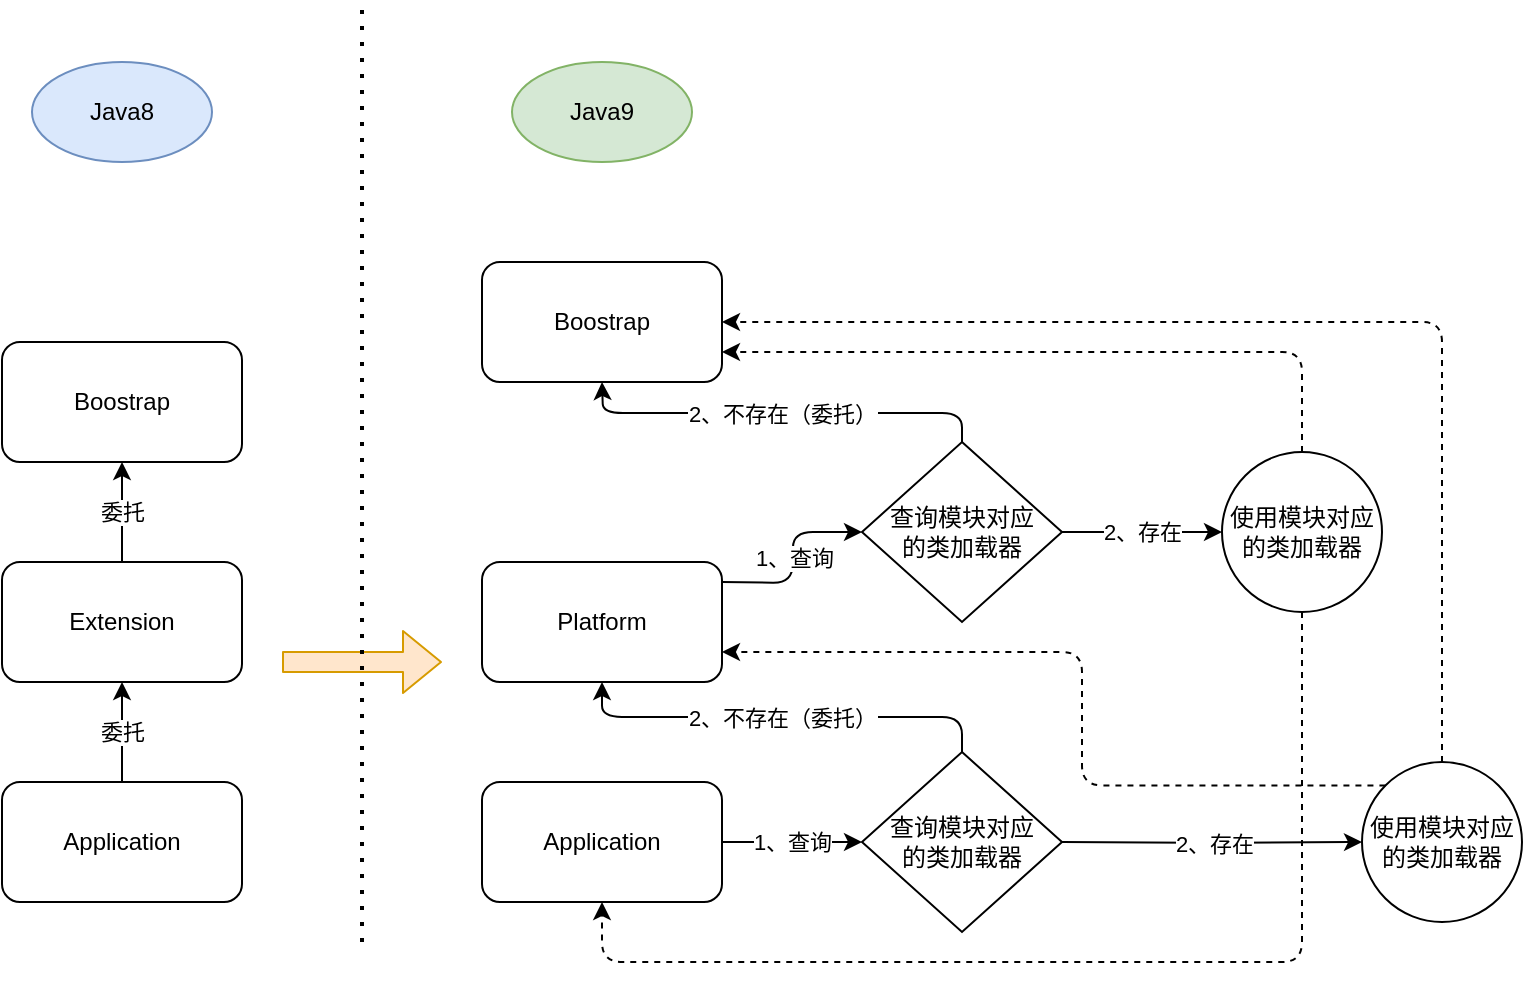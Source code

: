 <mxfile version="24.4.8" type="device">
  <diagram name="第 1 页" id="CqBlaiTUsQ3VlTrL-i-s">
    <mxGraphModel dx="901" dy="1843" grid="1" gridSize="10" guides="1" tooltips="1" connect="1" arrows="1" fold="1" page="1" pageScale="1" pageWidth="827" pageHeight="1169" math="0" shadow="0">
      <root>
        <mxCell id="0" />
        <mxCell id="1" parent="0" />
        <mxCell id="r2jd6xqE1rfQOluc57-F-1" value="Application" style="rounded=1;whiteSpace=wrap;html=1;" vertex="1" parent="1">
          <mxGeometry y="200" width="120" height="60" as="geometry" />
        </mxCell>
        <mxCell id="r2jd6xqE1rfQOluc57-F-2" value="Extension" style="rounded=1;whiteSpace=wrap;html=1;" vertex="1" parent="1">
          <mxGeometry y="90" width="120" height="60" as="geometry" />
        </mxCell>
        <mxCell id="r2jd6xqE1rfQOluc57-F-3" value="Boostrap" style="rounded=1;whiteSpace=wrap;html=1;" vertex="1" parent="1">
          <mxGeometry y="-20" width="120" height="60" as="geometry" />
        </mxCell>
        <mxCell id="r2jd6xqE1rfQOluc57-F-4" value="委托" style="endArrow=classic;html=1;entryX=0.5;entryY=1;entryDx=0;entryDy=0;exitX=0.5;exitY=0;exitDx=0;exitDy=0;" edge="1" parent="1" source="r2jd6xqE1rfQOluc57-F-1" target="r2jd6xqE1rfQOluc57-F-2">
          <mxGeometry width="50" height="50" relative="1" as="geometry">
            <mxPoint x="40" y="210" as="sourcePoint" />
            <mxPoint x="90" y="160" as="targetPoint" />
          </mxGeometry>
        </mxCell>
        <mxCell id="r2jd6xqE1rfQOluc57-F-5" value="委托" style="endArrow=classic;html=1;exitX=0.5;exitY=0;exitDx=0;exitDy=0;entryX=0.5;entryY=1;entryDx=0;entryDy=0;" edge="1" parent="1" source="r2jd6xqE1rfQOluc57-F-2" target="r2jd6xqE1rfQOluc57-F-3">
          <mxGeometry width="50" height="50" relative="1" as="geometry">
            <mxPoint x="30" y="40" as="sourcePoint" />
            <mxPoint x="80" y="-10" as="targetPoint" />
          </mxGeometry>
        </mxCell>
        <mxCell id="r2jd6xqE1rfQOluc57-F-6" value="Application" style="rounded=1;whiteSpace=wrap;html=1;" vertex="1" parent="1">
          <mxGeometry x="240" y="200" width="120" height="60" as="geometry" />
        </mxCell>
        <mxCell id="r2jd6xqE1rfQOluc57-F-7" value="Platform" style="rounded=1;whiteSpace=wrap;html=1;" vertex="1" parent="1">
          <mxGeometry x="240" y="90" width="120" height="60" as="geometry" />
        </mxCell>
        <mxCell id="r2jd6xqE1rfQOluc57-F-8" value="Boostrap" style="rounded=1;whiteSpace=wrap;html=1;" vertex="1" parent="1">
          <mxGeometry x="240" y="-60" width="120" height="60" as="geometry" />
        </mxCell>
        <mxCell id="r2jd6xqE1rfQOluc57-F-9" value="1、查询" style="endArrow=classic;html=1;entryX=0;entryY=0.5;entryDx=0;entryDy=0;exitX=1;exitY=0.5;exitDx=0;exitDy=0;" edge="1" parent="1" source="r2jd6xqE1rfQOluc57-F-6" target="r2jd6xqE1rfQOluc57-F-10">
          <mxGeometry width="50" height="50" relative="1" as="geometry">
            <mxPoint x="280" y="210" as="sourcePoint" />
            <mxPoint x="330" y="160" as="targetPoint" />
          </mxGeometry>
        </mxCell>
        <mxCell id="r2jd6xqE1rfQOluc57-F-10" value="查询模块对应&lt;br&gt;的类加载器" style="rhombus;whiteSpace=wrap;html=1;" vertex="1" parent="1">
          <mxGeometry x="430" y="185" width="100" height="90" as="geometry" />
        </mxCell>
        <mxCell id="r2jd6xqE1rfQOluc57-F-11" value="2、不存在（委托）" style="endArrow=classic;html=1;exitX=0.5;exitY=0;exitDx=0;exitDy=0;entryX=0.5;entryY=1;entryDx=0;entryDy=0;edgeStyle=orthogonalEdgeStyle;" edge="1" parent="1" source="r2jd6xqE1rfQOluc57-F-10" target="r2jd6xqE1rfQOluc57-F-7">
          <mxGeometry width="50" height="50" relative="1" as="geometry">
            <mxPoint x="470" y="180" as="sourcePoint" />
            <mxPoint x="520" y="130" as="targetPoint" />
          </mxGeometry>
        </mxCell>
        <mxCell id="r2jd6xqE1rfQOluc57-F-12" value="使用模块对应的类加载器" style="ellipse;whiteSpace=wrap;html=1;aspect=fixed;" vertex="1" parent="1">
          <mxGeometry x="680" y="190" width="80" height="80" as="geometry" />
        </mxCell>
        <mxCell id="r2jd6xqE1rfQOluc57-F-13" value="2、存在" style="endArrow=classic;html=1;entryX=0;entryY=0.5;entryDx=0;entryDy=0;edgeStyle=orthogonalEdgeStyle;" edge="1" parent="1" target="r2jd6xqE1rfQOluc57-F-12">
          <mxGeometry width="50" height="50" relative="1" as="geometry">
            <mxPoint x="530" y="230" as="sourcePoint" />
            <mxPoint x="580" y="180" as="targetPoint" />
          </mxGeometry>
        </mxCell>
        <mxCell id="r2jd6xqE1rfQOluc57-F-14" value="" style="endArrow=classic;html=1;exitX=0;exitY=0;exitDx=0;exitDy=0;entryX=1;entryY=0.75;entryDx=0;entryDy=0;edgeStyle=orthogonalEdgeStyle;dashed=1;" edge="1" parent="1" source="r2jd6xqE1rfQOluc57-F-12" target="r2jd6xqE1rfQOluc57-F-7">
          <mxGeometry width="50" height="50" relative="1" as="geometry">
            <mxPoint x="620" y="130" as="sourcePoint" />
            <mxPoint x="670" y="80" as="targetPoint" />
            <Array as="points">
              <mxPoint x="540" y="202" />
              <mxPoint x="540" y="135" />
            </Array>
          </mxGeometry>
        </mxCell>
        <mxCell id="r2jd6xqE1rfQOluc57-F-15" value="" style="endArrow=classic;html=1;dashed=1;exitX=0.5;exitY=0;exitDx=0;exitDy=0;entryX=1;entryY=0.5;entryDx=0;entryDy=0;edgeStyle=orthogonalEdgeStyle;" edge="1" parent="1" source="r2jd6xqE1rfQOluc57-F-12" target="r2jd6xqE1rfQOluc57-F-8">
          <mxGeometry width="50" height="50" relative="1" as="geometry">
            <mxPoint x="520" y="30" as="sourcePoint" />
            <mxPoint x="570" y="-20" as="targetPoint" />
          </mxGeometry>
        </mxCell>
        <mxCell id="r2jd6xqE1rfQOluc57-F-16" value="1、查询" style="endArrow=classic;html=1;entryX=0;entryY=0.5;entryDx=0;entryDy=0;exitX=1;exitY=0.5;exitDx=0;exitDy=0;edgeStyle=orthogonalEdgeStyle;" edge="1" parent="1" target="r2jd6xqE1rfQOluc57-F-17">
          <mxGeometry width="50" height="50" relative="1" as="geometry">
            <mxPoint x="360" y="100" as="sourcePoint" />
            <mxPoint x="330" y="30" as="targetPoint" />
          </mxGeometry>
        </mxCell>
        <mxCell id="r2jd6xqE1rfQOluc57-F-17" value="查询模块对应&lt;br&gt;的类加载器" style="rhombus;whiteSpace=wrap;html=1;" vertex="1" parent="1">
          <mxGeometry x="430" y="30" width="100" height="90" as="geometry" />
        </mxCell>
        <mxCell id="r2jd6xqE1rfQOluc57-F-18" value="2、不存在（委托）" style="endArrow=classic;html=1;exitX=0.5;exitY=0;exitDx=0;exitDy=0;edgeStyle=orthogonalEdgeStyle;" edge="1" parent="1" source="r2jd6xqE1rfQOluc57-F-17">
          <mxGeometry width="50" height="50" relative="1" as="geometry">
            <mxPoint x="480" y="15" as="sourcePoint" />
            <mxPoint x="300" as="targetPoint" />
          </mxGeometry>
        </mxCell>
        <mxCell id="r2jd6xqE1rfQOluc57-F-19" value="使用模块对应的类加载器" style="ellipse;whiteSpace=wrap;html=1;aspect=fixed;" vertex="1" parent="1">
          <mxGeometry x="610" y="35" width="80" height="80" as="geometry" />
        </mxCell>
        <mxCell id="r2jd6xqE1rfQOluc57-F-20" value="2、存在" style="endArrow=classic;html=1;entryX=0;entryY=0.5;entryDx=0;entryDy=0;edgeStyle=orthogonalEdgeStyle;exitX=1;exitY=0.5;exitDx=0;exitDy=0;" edge="1" parent="1" source="r2jd6xqE1rfQOluc57-F-17" target="r2jd6xqE1rfQOluc57-F-19">
          <mxGeometry width="50" height="50" relative="1" as="geometry">
            <mxPoint x="530" y="100" as="sourcePoint" />
            <mxPoint x="580" y="50" as="targetPoint" />
          </mxGeometry>
        </mxCell>
        <mxCell id="r2jd6xqE1rfQOluc57-F-21" value="" style="endArrow=classic;html=1;dashed=1;exitX=0.5;exitY=0;exitDx=0;exitDy=0;entryX=1;entryY=0.75;entryDx=0;entryDy=0;edgeStyle=orthogonalEdgeStyle;" edge="1" parent="1" source="r2jd6xqE1rfQOluc57-F-19" target="r2jd6xqE1rfQOluc57-F-8">
          <mxGeometry width="50" height="50" relative="1" as="geometry">
            <mxPoint x="570" y="40" as="sourcePoint" />
            <mxPoint x="620" y="-10" as="targetPoint" />
          </mxGeometry>
        </mxCell>
        <mxCell id="r2jd6xqE1rfQOluc57-F-22" value="" style="endArrow=classic;html=1;dashed=1;exitX=0.5;exitY=1;exitDx=0;exitDy=0;entryX=0.5;entryY=1;entryDx=0;entryDy=0;edgeStyle=orthogonalEdgeStyle;" edge="1" parent="1" source="r2jd6xqE1rfQOluc57-F-19" target="r2jd6xqE1rfQOluc57-F-6">
          <mxGeometry width="50" height="50" relative="1" as="geometry">
            <mxPoint x="570" y="170" as="sourcePoint" />
            <mxPoint x="620" y="120" as="targetPoint" />
            <Array as="points">
              <mxPoint x="650" y="290" />
              <mxPoint x="300" y="290" />
            </Array>
          </mxGeometry>
        </mxCell>
        <mxCell id="r2jd6xqE1rfQOluc57-F-23" value="" style="shape=flexArrow;endArrow=classic;html=1;fillColor=#ffe6cc;strokeColor=#d79b00;" edge="1" parent="1">
          <mxGeometry width="50" height="50" relative="1" as="geometry">
            <mxPoint x="140" y="140" as="sourcePoint" />
            <mxPoint x="220" y="140" as="targetPoint" />
          </mxGeometry>
        </mxCell>
        <mxCell id="r2jd6xqE1rfQOluc57-F-24" value="Java8" style="ellipse;whiteSpace=wrap;html=1;fillColor=#dae8fc;strokeColor=#6c8ebf;" vertex="1" parent="1">
          <mxGeometry x="15" y="-160" width="90" height="50" as="geometry" />
        </mxCell>
        <mxCell id="r2jd6xqE1rfQOluc57-F-25" value="Java9" style="ellipse;whiteSpace=wrap;html=1;fillColor=#d5e8d4;strokeColor=#82b366;" vertex="1" parent="1">
          <mxGeometry x="255" y="-160" width="90" height="50" as="geometry" />
        </mxCell>
        <mxCell id="r2jd6xqE1rfQOluc57-F-26" value="" style="endArrow=none;dashed=1;html=1;dashPattern=1 3;strokeWidth=2;" edge="1" parent="1">
          <mxGeometry width="50" height="50" relative="1" as="geometry">
            <mxPoint x="180" y="280" as="sourcePoint" />
            <mxPoint x="180" y="-190" as="targetPoint" />
          </mxGeometry>
        </mxCell>
      </root>
    </mxGraphModel>
  </diagram>
</mxfile>
